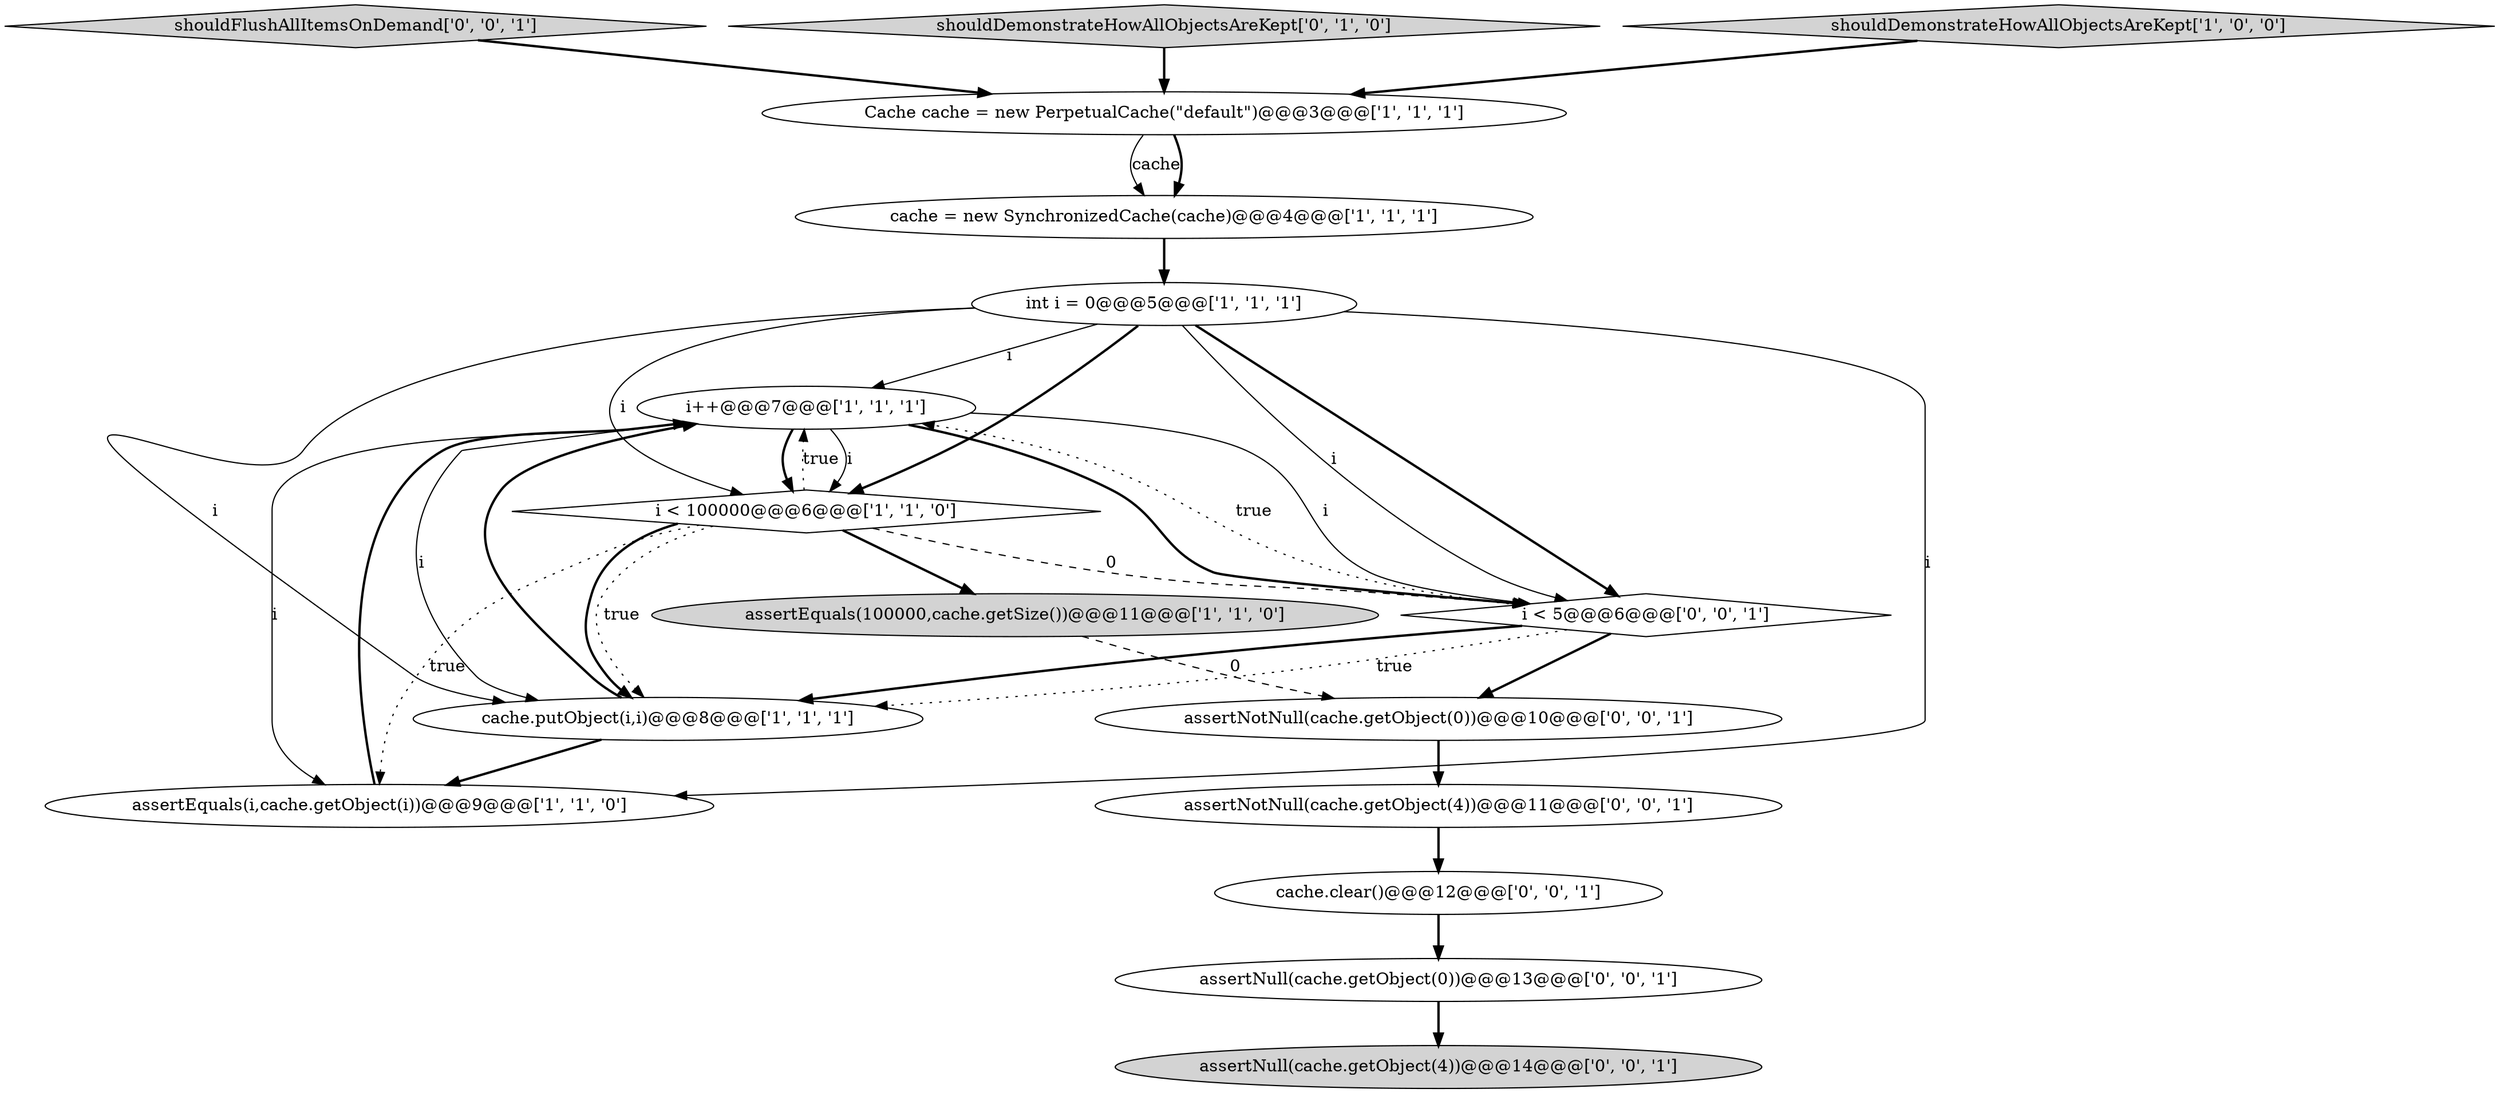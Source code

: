 digraph {
6 [style = filled, label = "Cache cache = new PerpetualCache(\"default\")@@@3@@@['1', '1', '1']", fillcolor = white, shape = ellipse image = "AAA0AAABBB1BBB"];
8 [style = filled, label = "assertEquals(100000,cache.getSize())@@@11@@@['1', '1', '0']", fillcolor = lightgray, shape = ellipse image = "AAA0AAABBB1BBB"];
4 [style = filled, label = "i++@@@7@@@['1', '1', '1']", fillcolor = white, shape = ellipse image = "AAA0AAABBB1BBB"];
0 [style = filled, label = "assertEquals(i,cache.getObject(i))@@@9@@@['1', '1', '0']", fillcolor = white, shape = ellipse image = "AAA0AAABBB1BBB"];
10 [style = filled, label = "cache.clear()@@@12@@@['0', '0', '1']", fillcolor = white, shape = ellipse image = "AAA0AAABBB3BBB"];
11 [style = filled, label = "assertNotNull(cache.getObject(0))@@@10@@@['0', '0', '1']", fillcolor = white, shape = ellipse image = "AAA0AAABBB3BBB"];
12 [style = filled, label = "shouldFlushAllItemsOnDemand['0', '0', '1']", fillcolor = lightgray, shape = diamond image = "AAA0AAABBB3BBB"];
16 [style = filled, label = "assertNull(cache.getObject(4))@@@14@@@['0', '0', '1']", fillcolor = lightgray, shape = ellipse image = "AAA0AAABBB3BBB"];
7 [style = filled, label = "i < 100000@@@6@@@['1', '1', '0']", fillcolor = white, shape = diamond image = "AAA0AAABBB1BBB"];
5 [style = filled, label = "cache.putObject(i,i)@@@8@@@['1', '1', '1']", fillcolor = white, shape = ellipse image = "AAA0AAABBB1BBB"];
3 [style = filled, label = "int i = 0@@@5@@@['1', '1', '1']", fillcolor = white, shape = ellipse image = "AAA0AAABBB1BBB"];
15 [style = filled, label = "assertNull(cache.getObject(0))@@@13@@@['0', '0', '1']", fillcolor = white, shape = ellipse image = "AAA0AAABBB3BBB"];
14 [style = filled, label = "assertNotNull(cache.getObject(4))@@@11@@@['0', '0', '1']", fillcolor = white, shape = ellipse image = "AAA0AAABBB3BBB"];
9 [style = filled, label = "shouldDemonstrateHowAllObjectsAreKept['0', '1', '0']", fillcolor = lightgray, shape = diamond image = "AAA0AAABBB2BBB"];
1 [style = filled, label = "shouldDemonstrateHowAllObjectsAreKept['1', '0', '0']", fillcolor = lightgray, shape = diamond image = "AAA0AAABBB1BBB"];
2 [style = filled, label = "cache = new SynchronizedCache(cache)@@@4@@@['1', '1', '1']", fillcolor = white, shape = ellipse image = "AAA0AAABBB1BBB"];
13 [style = filled, label = "i < 5@@@6@@@['0', '0', '1']", fillcolor = white, shape = diamond image = "AAA0AAABBB3BBB"];
4->7 [style = solid, label="i"];
10->15 [style = bold, label=""];
3->5 [style = solid, label="i"];
11->14 [style = bold, label=""];
2->3 [style = bold, label=""];
3->7 [style = solid, label="i"];
4->13 [style = bold, label=""];
14->10 [style = bold, label=""];
13->5 [style = dotted, label="true"];
4->5 [style = solid, label="i"];
7->0 [style = dotted, label="true"];
7->8 [style = bold, label=""];
15->16 [style = bold, label=""];
3->13 [style = solid, label="i"];
13->11 [style = bold, label=""];
12->6 [style = bold, label=""];
4->7 [style = bold, label=""];
4->13 [style = solid, label="i"];
6->2 [style = solid, label="cache"];
9->6 [style = bold, label=""];
3->4 [style = solid, label="i"];
7->5 [style = dotted, label="true"];
6->2 [style = bold, label=""];
3->0 [style = solid, label="i"];
7->5 [style = bold, label=""];
1->6 [style = bold, label=""];
5->0 [style = bold, label=""];
3->7 [style = bold, label=""];
0->4 [style = bold, label=""];
5->4 [style = bold, label=""];
7->4 [style = dotted, label="true"];
7->13 [style = dashed, label="0"];
13->5 [style = bold, label=""];
3->13 [style = bold, label=""];
4->0 [style = solid, label="i"];
8->11 [style = dashed, label="0"];
13->4 [style = dotted, label="true"];
}
